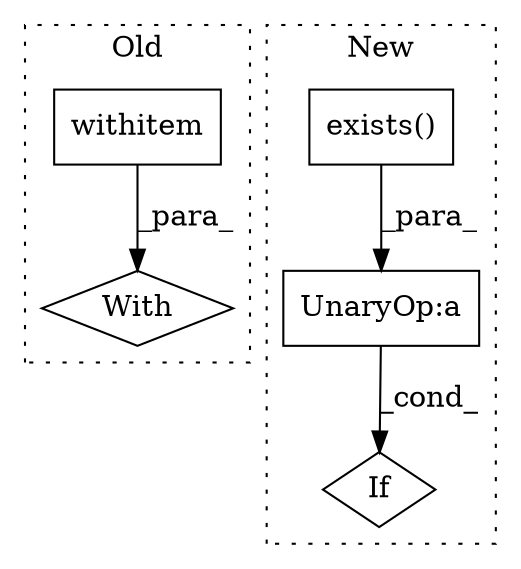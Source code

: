 digraph G {
subgraph cluster0 {
1 [label="With" a="39" s="437,443" l="5,10" shape="diamond"];
4 [label="withitem" a="49" s="442" l="1" shape="box"];
label = "Old";
style="dotted";
}
subgraph cluster1 {
2 [label="exists()" a="75" s="2181,2205" l="15,1" shape="box"];
3 [label="If" a="96" s="2174" l="3" shape="diamond"];
5 [label="UnaryOp:a" a="61" s="2177" l="29" shape="box"];
label = "New";
style="dotted";
}
2 -> 5 [label="_para_"];
4 -> 1 [label="_para_"];
5 -> 3 [label="_cond_"];
}